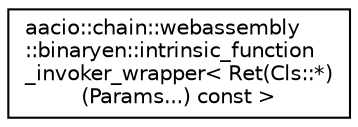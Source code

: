 digraph "Graphical Class Hierarchy"
{
  edge [fontname="Helvetica",fontsize="10",labelfontname="Helvetica",labelfontsize="10"];
  node [fontname="Helvetica",fontsize="10",shape=record];
  rankdir="LR";
  Node0 [label="aacio::chain::webassembly\l::binaryen::intrinsic_function\l_invoker_wrapper\< Ret(Cls::*)\l(Params...) const \>",height=0.2,width=0.4,color="black", fillcolor="white", style="filled",URL="$structaacio_1_1chain_1_1webassembly_1_1binaryen_1_1intrinsic__function__invoker__wrapper_3_01_re13338e3aad48fb7a018b3a23198d2c89.html"];
}
